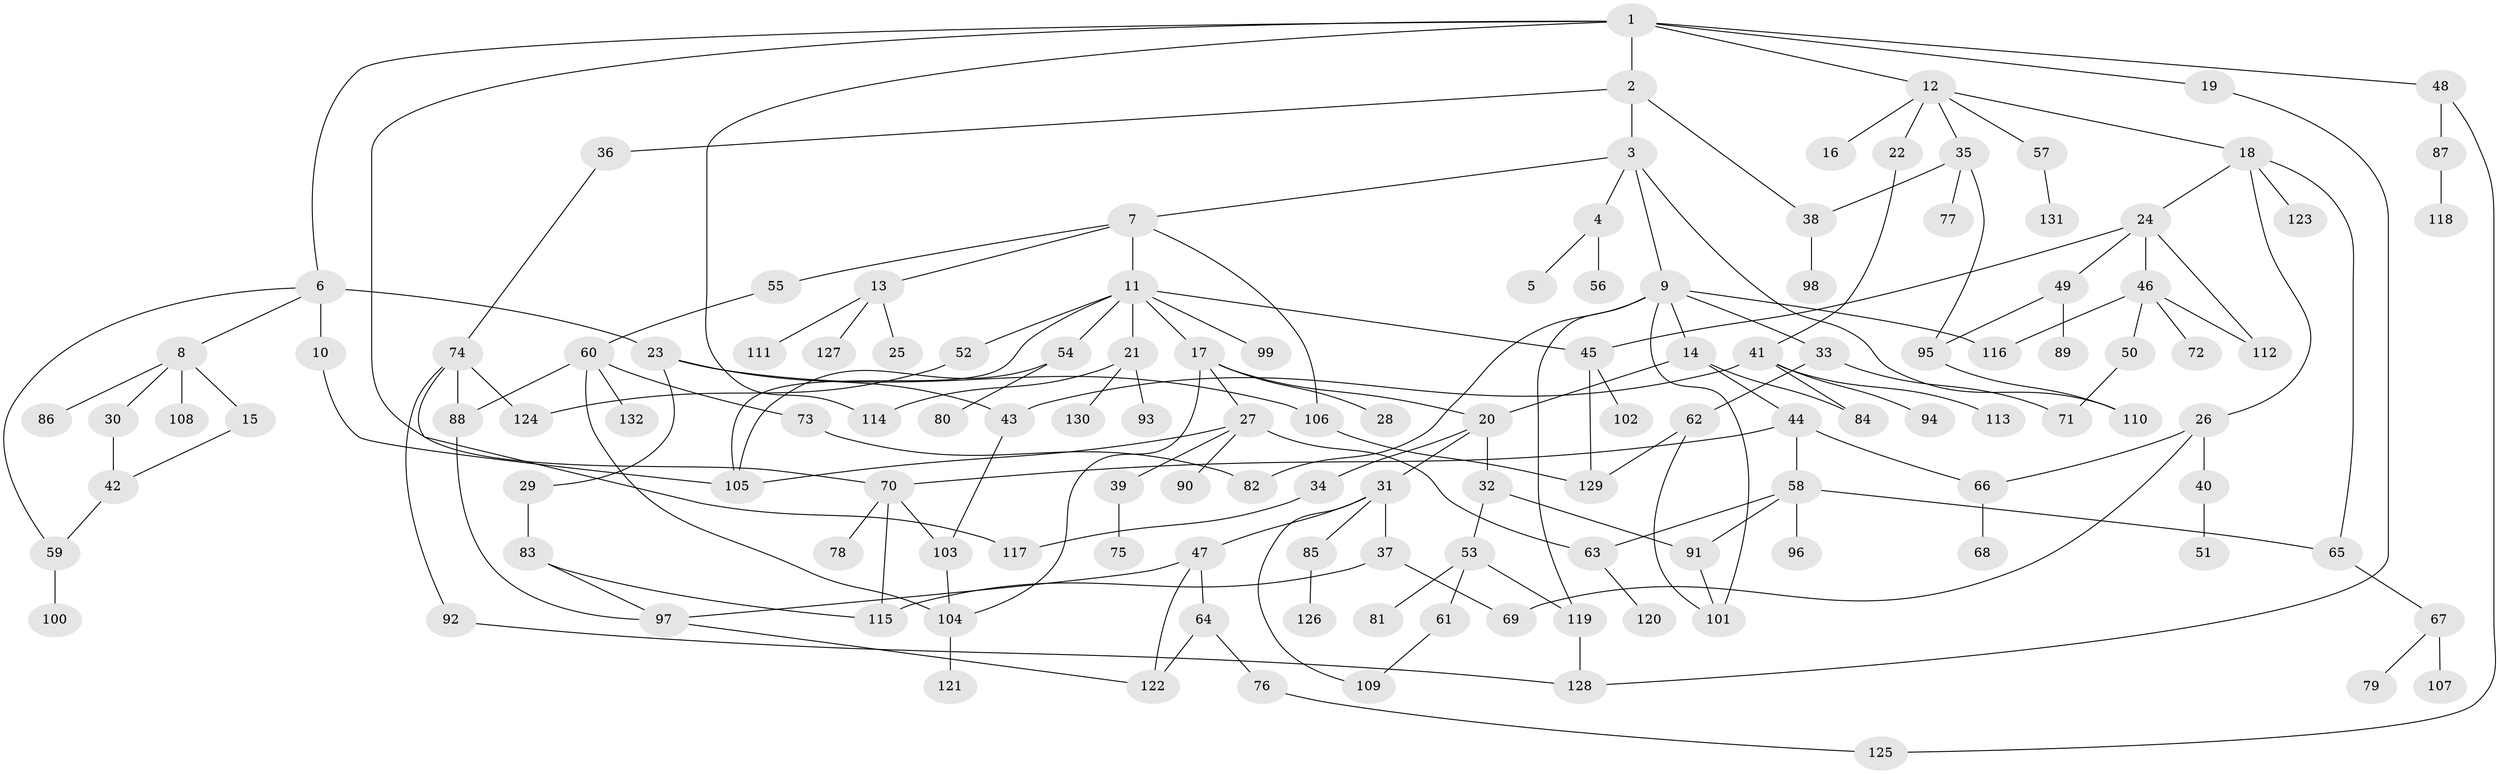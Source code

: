 // Generated by graph-tools (version 1.1) at 2025/40/03/09/25 04:40:54]
// undirected, 132 vertices, 176 edges
graph export_dot {
graph [start="1"]
  node [color=gray90,style=filled];
  1;
  2;
  3;
  4;
  5;
  6;
  7;
  8;
  9;
  10;
  11;
  12;
  13;
  14;
  15;
  16;
  17;
  18;
  19;
  20;
  21;
  22;
  23;
  24;
  25;
  26;
  27;
  28;
  29;
  30;
  31;
  32;
  33;
  34;
  35;
  36;
  37;
  38;
  39;
  40;
  41;
  42;
  43;
  44;
  45;
  46;
  47;
  48;
  49;
  50;
  51;
  52;
  53;
  54;
  55;
  56;
  57;
  58;
  59;
  60;
  61;
  62;
  63;
  64;
  65;
  66;
  67;
  68;
  69;
  70;
  71;
  72;
  73;
  74;
  75;
  76;
  77;
  78;
  79;
  80;
  81;
  82;
  83;
  84;
  85;
  86;
  87;
  88;
  89;
  90;
  91;
  92;
  93;
  94;
  95;
  96;
  97;
  98;
  99;
  100;
  101;
  102;
  103;
  104;
  105;
  106;
  107;
  108;
  109;
  110;
  111;
  112;
  113;
  114;
  115;
  116;
  117;
  118;
  119;
  120;
  121;
  122;
  123;
  124;
  125;
  126;
  127;
  128;
  129;
  130;
  131;
  132;
  1 -- 2;
  1 -- 6;
  1 -- 12;
  1 -- 19;
  1 -- 48;
  1 -- 70;
  1 -- 114;
  2 -- 3;
  2 -- 36;
  2 -- 38;
  3 -- 4;
  3 -- 7;
  3 -- 9;
  3 -- 110;
  4 -- 5;
  4 -- 56;
  6 -- 8;
  6 -- 10;
  6 -- 23;
  6 -- 59;
  7 -- 11;
  7 -- 13;
  7 -- 55;
  7 -- 106;
  8 -- 15;
  8 -- 30;
  8 -- 86;
  8 -- 108;
  9 -- 14;
  9 -- 33;
  9 -- 82;
  9 -- 101;
  9 -- 116;
  9 -- 119;
  10 -- 105;
  11 -- 17;
  11 -- 21;
  11 -- 52;
  11 -- 54;
  11 -- 99;
  11 -- 105;
  11 -- 45;
  12 -- 16;
  12 -- 18;
  12 -- 22;
  12 -- 35;
  12 -- 57;
  13 -- 25;
  13 -- 111;
  13 -- 127;
  14 -- 20;
  14 -- 44;
  14 -- 84;
  15 -- 42;
  17 -- 27;
  17 -- 28;
  17 -- 20;
  17 -- 104;
  18 -- 24;
  18 -- 26;
  18 -- 123;
  18 -- 65;
  19 -- 128;
  20 -- 31;
  20 -- 32;
  20 -- 34;
  21 -- 93;
  21 -- 130;
  21 -- 114;
  22 -- 41;
  23 -- 29;
  23 -- 43;
  23 -- 106;
  24 -- 45;
  24 -- 46;
  24 -- 49;
  24 -- 112;
  26 -- 40;
  26 -- 69;
  26 -- 66;
  27 -- 39;
  27 -- 90;
  27 -- 105;
  27 -- 63;
  29 -- 83;
  30 -- 42;
  31 -- 37;
  31 -- 47;
  31 -- 85;
  31 -- 109;
  32 -- 53;
  32 -- 91;
  33 -- 62;
  33 -- 71;
  34 -- 117;
  35 -- 77;
  35 -- 95;
  35 -- 38;
  36 -- 74;
  37 -- 69;
  37 -- 115;
  38 -- 98;
  39 -- 75;
  40 -- 51;
  41 -- 94;
  41 -- 113;
  41 -- 43;
  41 -- 84;
  42 -- 59;
  43 -- 103;
  44 -- 58;
  44 -- 66;
  44 -- 70;
  45 -- 102;
  45 -- 129;
  46 -- 50;
  46 -- 72;
  46 -- 112;
  46 -- 116;
  47 -- 64;
  47 -- 122;
  47 -- 97;
  48 -- 87;
  48 -- 125;
  49 -- 89;
  49 -- 95;
  50 -- 71;
  52 -- 124;
  53 -- 61;
  53 -- 81;
  53 -- 119;
  54 -- 80;
  54 -- 105;
  55 -- 60;
  57 -- 131;
  58 -- 63;
  58 -- 65;
  58 -- 96;
  58 -- 91;
  59 -- 100;
  60 -- 73;
  60 -- 88;
  60 -- 104;
  60 -- 132;
  61 -- 109;
  62 -- 101;
  62 -- 129;
  63 -- 120;
  64 -- 76;
  64 -- 122;
  65 -- 67;
  66 -- 68;
  67 -- 79;
  67 -- 107;
  70 -- 78;
  70 -- 103;
  70 -- 115;
  73 -- 82;
  74 -- 92;
  74 -- 124;
  74 -- 88;
  74 -- 117;
  76 -- 125;
  83 -- 97;
  83 -- 115;
  85 -- 126;
  87 -- 118;
  88 -- 97;
  91 -- 101;
  92 -- 128;
  95 -- 110;
  97 -- 122;
  103 -- 104;
  104 -- 121;
  106 -- 129;
  119 -- 128;
}
